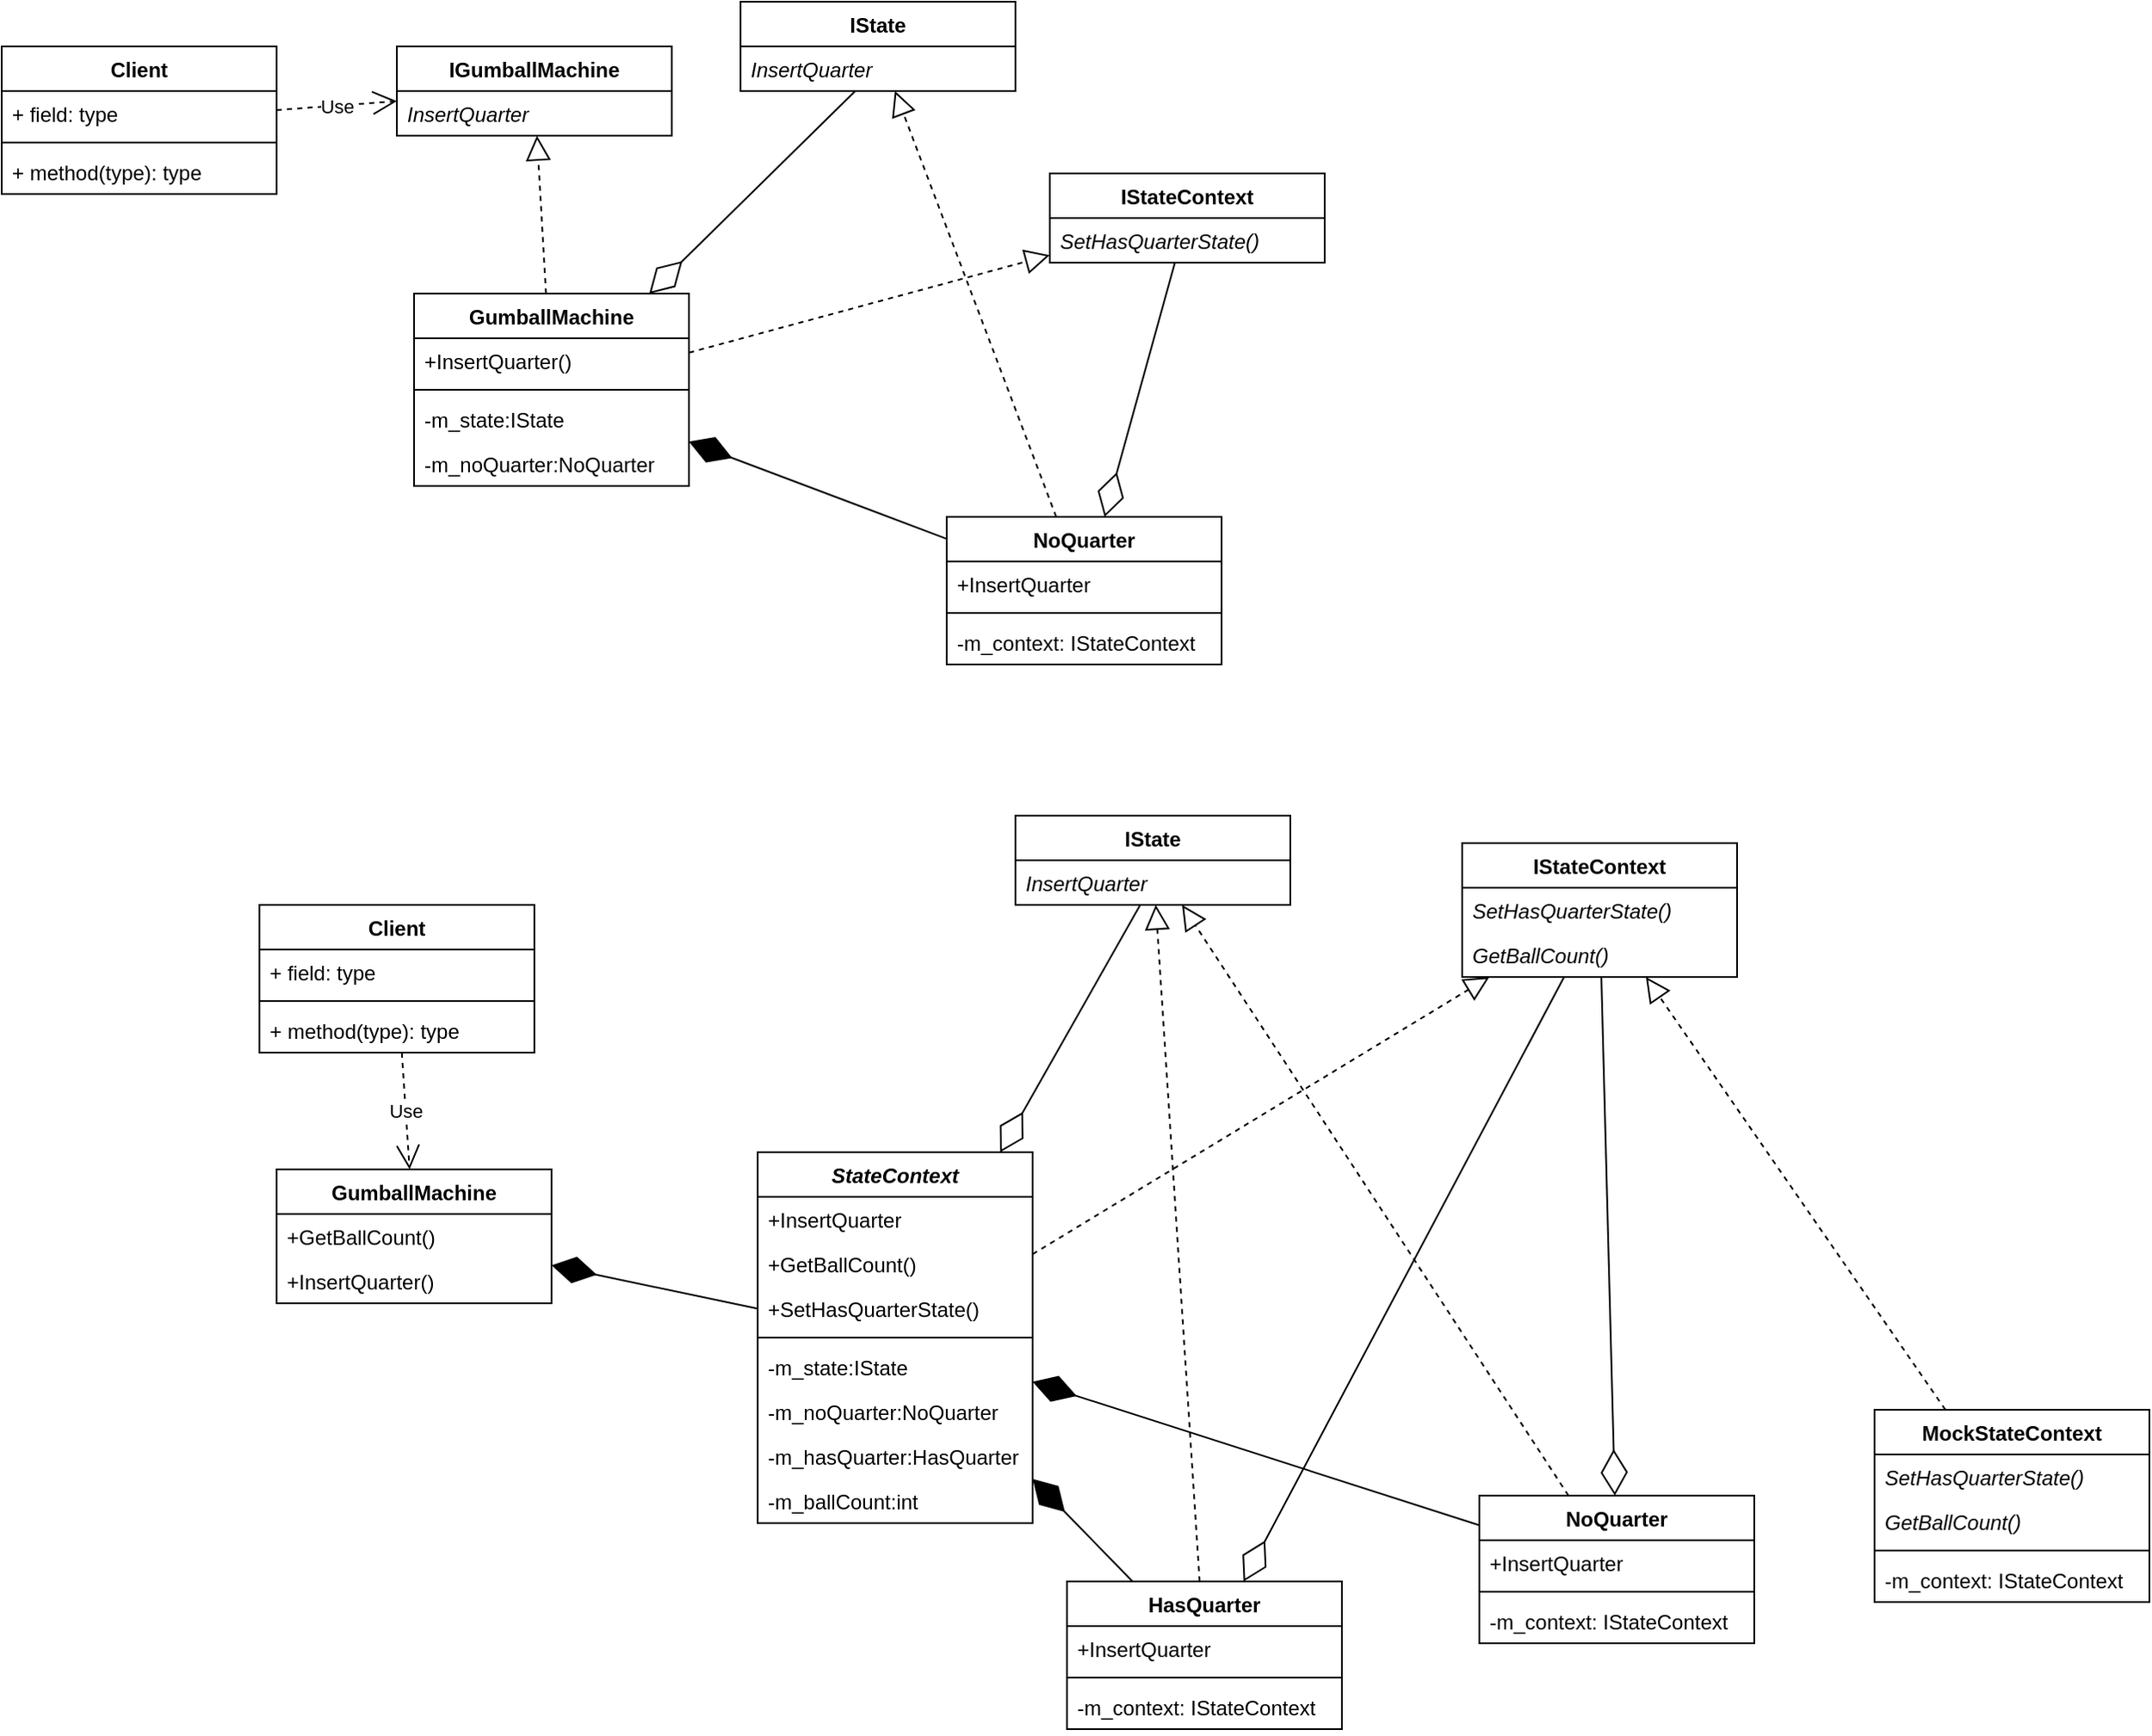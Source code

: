 <mxfile version="14.1.8" type="device"><diagram id="rxvdKz0c4QP8sqqqFF_v" name="Страница 1"><mxGraphModel dx="1406" dy="796" grid="1" gridSize="10" guides="1" tooltips="1" connect="1" arrows="1" fold="1" page="1" pageScale="1" pageWidth="827" pageHeight="1169" math="0" shadow="0"><root><mxCell id="0"/><mxCell id="1" parent="0"/><mxCell id="9Ryo5T8VCjKp1yvPxfT3-1" value="GumballMachine" style="swimlane;fontStyle=1;align=center;verticalAlign=top;childLayout=stackLayout;horizontal=1;startSize=26;horizontalStack=0;resizeParent=1;resizeParentMax=0;resizeLast=0;collapsible=1;marginBottom=0;" vertex="1" parent="1"><mxGeometry x="330" y="360" width="160" height="112" as="geometry"/></mxCell><mxCell id="9Ryo5T8VCjKp1yvPxfT3-2" value="+InsertQuarter()" style="text;strokeColor=none;fillColor=none;align=left;verticalAlign=top;spacingLeft=4;spacingRight=4;overflow=hidden;rotatable=0;points=[[0,0.5],[1,0.5]];portConstraint=eastwest;" vertex="1" parent="9Ryo5T8VCjKp1yvPxfT3-1"><mxGeometry y="26" width="160" height="26" as="geometry"/></mxCell><mxCell id="9Ryo5T8VCjKp1yvPxfT3-3" value="" style="line;strokeWidth=1;fillColor=none;align=left;verticalAlign=middle;spacingTop=-1;spacingLeft=3;spacingRight=3;rotatable=0;labelPosition=right;points=[];portConstraint=eastwest;" vertex="1" parent="9Ryo5T8VCjKp1yvPxfT3-1"><mxGeometry y="52" width="160" height="8" as="geometry"/></mxCell><mxCell id="9Ryo5T8VCjKp1yvPxfT3-4" value="-m_state:IState" style="text;strokeColor=none;fillColor=none;align=left;verticalAlign=top;spacingLeft=4;spacingRight=4;overflow=hidden;rotatable=0;points=[[0,0.5],[1,0.5]];portConstraint=eastwest;" vertex="1" parent="9Ryo5T8VCjKp1yvPxfT3-1"><mxGeometry y="60" width="160" height="26" as="geometry"/></mxCell><mxCell id="9Ryo5T8VCjKp1yvPxfT3-15" value="-m_noQuarter:NoQuarter" style="text;strokeColor=none;fillColor=none;align=left;verticalAlign=top;spacingLeft=4;spacingRight=4;overflow=hidden;rotatable=0;points=[[0,0.5],[1,0.5]];portConstraint=eastwest;" vertex="1" parent="9Ryo5T8VCjKp1yvPxfT3-1"><mxGeometry y="86" width="160" height="26" as="geometry"/></mxCell><mxCell id="9Ryo5T8VCjKp1yvPxfT3-5" value="IState" style="swimlane;fontStyle=1;align=center;verticalAlign=top;childLayout=stackLayout;horizontal=1;startSize=26;horizontalStack=0;resizeParent=1;resizeParentMax=0;resizeLast=0;collapsible=1;marginBottom=0;" vertex="1" parent="1"><mxGeometry x="520" y="190" width="160" height="52" as="geometry"/></mxCell><mxCell id="9Ryo5T8VCjKp1yvPxfT3-6" value="InsertQuarter" style="text;strokeColor=none;fillColor=none;align=left;verticalAlign=top;spacingLeft=4;spacingRight=4;overflow=hidden;rotatable=0;points=[[0,0.5],[1,0.5]];portConstraint=eastwest;fontStyle=2" vertex="1" parent="9Ryo5T8VCjKp1yvPxfT3-5"><mxGeometry y="26" width="160" height="26" as="geometry"/></mxCell><mxCell id="9Ryo5T8VCjKp1yvPxfT3-9" value="" style="endArrow=diamondThin;endFill=0;endSize=24;html=1;" edge="1" parent="1" source="9Ryo5T8VCjKp1yvPxfT3-6" target="9Ryo5T8VCjKp1yvPxfT3-1"><mxGeometry width="160" relative="1" as="geometry"><mxPoint x="350" y="510" as="sourcePoint"/><mxPoint x="510" y="510" as="targetPoint"/></mxGeometry></mxCell><mxCell id="9Ryo5T8VCjKp1yvPxfT3-10" value="NoQuarter" style="swimlane;fontStyle=1;align=center;verticalAlign=top;childLayout=stackLayout;horizontal=1;startSize=26;horizontalStack=0;resizeParent=1;resizeParentMax=0;resizeLast=0;collapsible=1;marginBottom=0;" vertex="1" parent="1"><mxGeometry x="640" y="490" width="160" height="86" as="geometry"/></mxCell><mxCell id="9Ryo5T8VCjKp1yvPxfT3-14" value="+InsertQuarter" style="text;strokeColor=none;fillColor=none;align=left;verticalAlign=top;spacingLeft=4;spacingRight=4;overflow=hidden;rotatable=0;points=[[0,0.5],[1,0.5]];portConstraint=eastwest;fontStyle=0" vertex="1" parent="9Ryo5T8VCjKp1yvPxfT3-10"><mxGeometry y="26" width="160" height="26" as="geometry"/></mxCell><mxCell id="9Ryo5T8VCjKp1yvPxfT3-12" value="" style="line;strokeWidth=1;fillColor=none;align=left;verticalAlign=middle;spacingTop=-1;spacingLeft=3;spacingRight=3;rotatable=0;labelPosition=right;points=[];portConstraint=eastwest;" vertex="1" parent="9Ryo5T8VCjKp1yvPxfT3-10"><mxGeometry y="52" width="160" height="8" as="geometry"/></mxCell><mxCell id="9Ryo5T8VCjKp1yvPxfT3-13" value="-m_context: IStateContext" style="text;strokeColor=none;fillColor=none;align=left;verticalAlign=top;spacingLeft=4;spacingRight=4;overflow=hidden;rotatable=0;points=[[0,0.5],[1,0.5]];portConstraint=eastwest;" vertex="1" parent="9Ryo5T8VCjKp1yvPxfT3-10"><mxGeometry y="60" width="160" height="26" as="geometry"/></mxCell><mxCell id="9Ryo5T8VCjKp1yvPxfT3-16" value="" style="endArrow=diamondThin;endFill=1;endSize=24;html=1;" edge="1" parent="1" source="9Ryo5T8VCjKp1yvPxfT3-10" target="9Ryo5T8VCjKp1yvPxfT3-1"><mxGeometry width="160" relative="1" as="geometry"><mxPoint x="260" y="510" as="sourcePoint"/><mxPoint x="420" y="510" as="targetPoint"/></mxGeometry></mxCell><mxCell id="9Ryo5T8VCjKp1yvPxfT3-17" value="IStateContext" style="swimlane;fontStyle=1;align=center;verticalAlign=top;childLayout=stackLayout;horizontal=1;startSize=26;horizontalStack=0;resizeParent=1;resizeParentMax=0;resizeLast=0;collapsible=1;marginBottom=0;" vertex="1" parent="1"><mxGeometry x="700" y="290" width="160" height="52" as="geometry"/></mxCell><mxCell id="9Ryo5T8VCjKp1yvPxfT3-18" value="SetHasQuarterState()" style="text;strokeColor=none;fillColor=none;align=left;verticalAlign=top;spacingLeft=4;spacingRight=4;overflow=hidden;rotatable=0;points=[[0,0.5],[1,0.5]];portConstraint=eastwest;fontStyle=2" vertex="1" parent="9Ryo5T8VCjKp1yvPxfT3-17"><mxGeometry y="26" width="160" height="26" as="geometry"/></mxCell><mxCell id="9Ryo5T8VCjKp1yvPxfT3-21" value="" style="endArrow=block;dashed=1;endFill=0;endSize=12;html=1;" edge="1" parent="1" source="9Ryo5T8VCjKp1yvPxfT3-10" target="9Ryo5T8VCjKp1yvPxfT3-5"><mxGeometry width="160" relative="1" as="geometry"><mxPoint x="350" y="530" as="sourcePoint"/><mxPoint x="510" y="530" as="targetPoint"/></mxGeometry></mxCell><mxCell id="9Ryo5T8VCjKp1yvPxfT3-22" value="" style="endArrow=diamondThin;endFill=0;endSize=24;html=1;" edge="1" parent="1" source="9Ryo5T8VCjKp1yvPxfT3-17" target="9Ryo5T8VCjKp1yvPxfT3-10"><mxGeometry width="160" relative="1" as="geometry"><mxPoint x="590" y="420" as="sourcePoint"/><mxPoint x="750" y="420" as="targetPoint"/></mxGeometry></mxCell><mxCell id="9Ryo5T8VCjKp1yvPxfT3-23" value="Client" style="swimlane;fontStyle=1;align=center;verticalAlign=top;childLayout=stackLayout;horizontal=1;startSize=26;horizontalStack=0;resizeParent=1;resizeParentMax=0;resizeLast=0;collapsible=1;marginBottom=0;" vertex="1" parent="1"><mxGeometry x="90" y="216" width="160" height="86" as="geometry"/></mxCell><mxCell id="9Ryo5T8VCjKp1yvPxfT3-24" value="+ field: type" style="text;strokeColor=none;fillColor=none;align=left;verticalAlign=top;spacingLeft=4;spacingRight=4;overflow=hidden;rotatable=0;points=[[0,0.5],[1,0.5]];portConstraint=eastwest;" vertex="1" parent="9Ryo5T8VCjKp1yvPxfT3-23"><mxGeometry y="26" width="160" height="26" as="geometry"/></mxCell><mxCell id="9Ryo5T8VCjKp1yvPxfT3-25" value="" style="line;strokeWidth=1;fillColor=none;align=left;verticalAlign=middle;spacingTop=-1;spacingLeft=3;spacingRight=3;rotatable=0;labelPosition=right;points=[];portConstraint=eastwest;" vertex="1" parent="9Ryo5T8VCjKp1yvPxfT3-23"><mxGeometry y="52" width="160" height="8" as="geometry"/></mxCell><mxCell id="9Ryo5T8VCjKp1yvPxfT3-26" value="+ method(type): type" style="text;strokeColor=none;fillColor=none;align=left;verticalAlign=top;spacingLeft=4;spacingRight=4;overflow=hidden;rotatable=0;points=[[0,0.5],[1,0.5]];portConstraint=eastwest;" vertex="1" parent="9Ryo5T8VCjKp1yvPxfT3-23"><mxGeometry y="60" width="160" height="26" as="geometry"/></mxCell><mxCell id="9Ryo5T8VCjKp1yvPxfT3-27" value="Use" style="endArrow=open;endSize=12;dashed=1;html=1;" edge="1" parent="1" source="9Ryo5T8VCjKp1yvPxfT3-23" target="9Ryo5T8VCjKp1yvPxfT3-30"><mxGeometry width="160" relative="1" as="geometry"><mxPoint x="230" y="230" as="sourcePoint"/><mxPoint x="390" y="230" as="targetPoint"/></mxGeometry></mxCell><mxCell id="9Ryo5T8VCjKp1yvPxfT3-28" value="" style="endArrow=block;dashed=1;endFill=0;endSize=12;html=1;" edge="1" parent="1" source="9Ryo5T8VCjKp1yvPxfT3-1" target="9Ryo5T8VCjKp1yvPxfT3-17"><mxGeometry width="160" relative="1" as="geometry"><mxPoint x="530" y="400" as="sourcePoint"/><mxPoint x="690" y="400" as="targetPoint"/></mxGeometry></mxCell><mxCell id="9Ryo5T8VCjKp1yvPxfT3-30" value="IGumballMachine" style="swimlane;fontStyle=1;align=center;verticalAlign=top;childLayout=stackLayout;horizontal=1;startSize=26;horizontalStack=0;resizeParent=1;resizeParentMax=0;resizeLast=0;collapsible=1;marginBottom=0;" vertex="1" parent="1"><mxGeometry x="320" y="216" width="160" height="52" as="geometry"/></mxCell><mxCell id="9Ryo5T8VCjKp1yvPxfT3-31" value="InsertQuarter" style="text;strokeColor=none;fillColor=none;align=left;verticalAlign=top;spacingLeft=4;spacingRight=4;overflow=hidden;rotatable=0;points=[[0,0.5],[1,0.5]];portConstraint=eastwest;fontStyle=2" vertex="1" parent="9Ryo5T8VCjKp1yvPxfT3-30"><mxGeometry y="26" width="160" height="26" as="geometry"/></mxCell><mxCell id="9Ryo5T8VCjKp1yvPxfT3-32" value="" style="endArrow=block;dashed=1;endFill=0;endSize=12;html=1;" edge="1" parent="1" source="9Ryo5T8VCjKp1yvPxfT3-1" target="9Ryo5T8VCjKp1yvPxfT3-30"><mxGeometry width="160" relative="1" as="geometry"><mxPoint x="530" y="400" as="sourcePoint"/><mxPoint x="690" y="400" as="targetPoint"/></mxGeometry></mxCell><mxCell id="9Ryo5T8VCjKp1yvPxfT3-33" value="GumballMachine" style="swimlane;fontStyle=1;align=center;verticalAlign=top;childLayout=stackLayout;horizontal=1;startSize=26;horizontalStack=0;resizeParent=1;resizeParentMax=0;resizeLast=0;collapsible=1;marginBottom=0;" vertex="1" parent="1"><mxGeometry x="250" y="870" width="160" height="78" as="geometry"/></mxCell><mxCell id="9Ryo5T8VCjKp1yvPxfT3-79" value="+GetBallCount()" style="text;strokeColor=none;fillColor=none;align=left;verticalAlign=top;spacingLeft=4;spacingRight=4;overflow=hidden;rotatable=0;points=[[0,0.5],[1,0.5]];portConstraint=eastwest;fontStyle=0" vertex="1" parent="9Ryo5T8VCjKp1yvPxfT3-33"><mxGeometry y="26" width="160" height="26" as="geometry"/></mxCell><mxCell id="9Ryo5T8VCjKp1yvPxfT3-34" value="+InsertQuarter()" style="text;strokeColor=none;fillColor=none;align=left;verticalAlign=top;spacingLeft=4;spacingRight=4;overflow=hidden;rotatable=0;points=[[0,0.5],[1,0.5]];portConstraint=eastwest;" vertex="1" parent="9Ryo5T8VCjKp1yvPxfT3-33"><mxGeometry y="52" width="160" height="26" as="geometry"/></mxCell><mxCell id="9Ryo5T8VCjKp1yvPxfT3-38" value="IState" style="swimlane;fontStyle=1;align=center;verticalAlign=top;childLayout=stackLayout;horizontal=1;startSize=26;horizontalStack=0;resizeParent=1;resizeParentMax=0;resizeLast=0;collapsible=1;marginBottom=0;" vertex="1" parent="1"><mxGeometry x="680" y="664" width="160" height="52" as="geometry"/></mxCell><mxCell id="9Ryo5T8VCjKp1yvPxfT3-39" value="InsertQuarter" style="text;strokeColor=none;fillColor=none;align=left;verticalAlign=top;spacingLeft=4;spacingRight=4;overflow=hidden;rotatable=0;points=[[0,0.5],[1,0.5]];portConstraint=eastwest;fontStyle=2" vertex="1" parent="9Ryo5T8VCjKp1yvPxfT3-38"><mxGeometry y="26" width="160" height="26" as="geometry"/></mxCell><mxCell id="9Ryo5T8VCjKp1yvPxfT3-40" value="" style="endArrow=diamondThin;endFill=0;endSize=24;html=1;" edge="1" source="9Ryo5T8VCjKp1yvPxfT3-39" target="9Ryo5T8VCjKp1yvPxfT3-60" parent="1"><mxGeometry width="160" relative="1" as="geometry"><mxPoint x="500" y="1010" as="sourcePoint"/><mxPoint x="660" y="1010" as="targetPoint"/></mxGeometry></mxCell><mxCell id="9Ryo5T8VCjKp1yvPxfT3-41" value="NoQuarter" style="swimlane;fontStyle=1;align=center;verticalAlign=top;childLayout=stackLayout;horizontal=1;startSize=26;horizontalStack=0;resizeParent=1;resizeParentMax=0;resizeLast=0;collapsible=1;marginBottom=0;" vertex="1" parent="1"><mxGeometry x="950" y="1060" width="160" height="86" as="geometry"/></mxCell><mxCell id="9Ryo5T8VCjKp1yvPxfT3-42" value="+InsertQuarter" style="text;strokeColor=none;fillColor=none;align=left;verticalAlign=top;spacingLeft=4;spacingRight=4;overflow=hidden;rotatable=0;points=[[0,0.5],[1,0.5]];portConstraint=eastwest;fontStyle=0" vertex="1" parent="9Ryo5T8VCjKp1yvPxfT3-41"><mxGeometry y="26" width="160" height="26" as="geometry"/></mxCell><mxCell id="9Ryo5T8VCjKp1yvPxfT3-43" value="" style="line;strokeWidth=1;fillColor=none;align=left;verticalAlign=middle;spacingTop=-1;spacingLeft=3;spacingRight=3;rotatable=0;labelPosition=right;points=[];portConstraint=eastwest;" vertex="1" parent="9Ryo5T8VCjKp1yvPxfT3-41"><mxGeometry y="52" width="160" height="8" as="geometry"/></mxCell><mxCell id="9Ryo5T8VCjKp1yvPxfT3-44" value="-m_context: IStateContext" style="text;strokeColor=none;fillColor=none;align=left;verticalAlign=top;spacingLeft=4;spacingRight=4;overflow=hidden;rotatable=0;points=[[0,0.5],[1,0.5]];portConstraint=eastwest;" vertex="1" parent="9Ryo5T8VCjKp1yvPxfT3-41"><mxGeometry y="60" width="160" height="26" as="geometry"/></mxCell><mxCell id="9Ryo5T8VCjKp1yvPxfT3-45" value="" style="endArrow=diamondThin;endFill=1;endSize=24;html=1;" edge="1" source="9Ryo5T8VCjKp1yvPxfT3-41" target="9Ryo5T8VCjKp1yvPxfT3-60" parent="1"><mxGeometry width="160" relative="1" as="geometry"><mxPoint x="410" y="1010" as="sourcePoint"/><mxPoint x="570" y="1010" as="targetPoint"/></mxGeometry></mxCell><mxCell id="9Ryo5T8VCjKp1yvPxfT3-46" value="IStateContext" style="swimlane;fontStyle=1;align=center;verticalAlign=top;childLayout=stackLayout;horizontal=1;startSize=26;horizontalStack=0;resizeParent=1;resizeParentMax=0;resizeLast=0;collapsible=1;marginBottom=0;" vertex="1" parent="1"><mxGeometry x="940" y="680" width="160" height="78" as="geometry"/></mxCell><mxCell id="9Ryo5T8VCjKp1yvPxfT3-47" value="SetHasQuarterState()" style="text;strokeColor=none;fillColor=none;align=left;verticalAlign=top;spacingLeft=4;spacingRight=4;overflow=hidden;rotatable=0;points=[[0,0.5],[1,0.5]];portConstraint=eastwest;fontStyle=2" vertex="1" parent="9Ryo5T8VCjKp1yvPxfT3-46"><mxGeometry y="26" width="160" height="26" as="geometry"/></mxCell><mxCell id="9Ryo5T8VCjKp1yvPxfT3-76" value="GetBallCount()" style="text;strokeColor=none;fillColor=none;align=left;verticalAlign=top;spacingLeft=4;spacingRight=4;overflow=hidden;rotatable=0;points=[[0,0.5],[1,0.5]];portConstraint=eastwest;fontStyle=2" vertex="1" parent="9Ryo5T8VCjKp1yvPxfT3-46"><mxGeometry y="52" width="160" height="26" as="geometry"/></mxCell><mxCell id="9Ryo5T8VCjKp1yvPxfT3-48" value="" style="endArrow=block;dashed=1;endFill=0;endSize=12;html=1;" edge="1" source="9Ryo5T8VCjKp1yvPxfT3-41" target="9Ryo5T8VCjKp1yvPxfT3-38" parent="1"><mxGeometry width="160" relative="1" as="geometry"><mxPoint x="500" y="1030" as="sourcePoint"/><mxPoint x="660" y="1030" as="targetPoint"/></mxGeometry></mxCell><mxCell id="9Ryo5T8VCjKp1yvPxfT3-49" value="" style="endArrow=diamondThin;endFill=0;endSize=24;html=1;" edge="1" source="9Ryo5T8VCjKp1yvPxfT3-46" target="9Ryo5T8VCjKp1yvPxfT3-41" parent="1"><mxGeometry width="160" relative="1" as="geometry"><mxPoint x="740" y="920" as="sourcePoint"/><mxPoint x="900" y="920" as="targetPoint"/></mxGeometry></mxCell><mxCell id="9Ryo5T8VCjKp1yvPxfT3-50" value="Client" style="swimlane;fontStyle=1;align=center;verticalAlign=top;childLayout=stackLayout;horizontal=1;startSize=26;horizontalStack=0;resizeParent=1;resizeParentMax=0;resizeLast=0;collapsible=1;marginBottom=0;" vertex="1" parent="1"><mxGeometry x="240" y="716" width="160" height="86" as="geometry"/></mxCell><mxCell id="9Ryo5T8VCjKp1yvPxfT3-51" value="+ field: type" style="text;strokeColor=none;fillColor=none;align=left;verticalAlign=top;spacingLeft=4;spacingRight=4;overflow=hidden;rotatable=0;points=[[0,0.5],[1,0.5]];portConstraint=eastwest;" vertex="1" parent="9Ryo5T8VCjKp1yvPxfT3-50"><mxGeometry y="26" width="160" height="26" as="geometry"/></mxCell><mxCell id="9Ryo5T8VCjKp1yvPxfT3-52" value="" style="line;strokeWidth=1;fillColor=none;align=left;verticalAlign=middle;spacingTop=-1;spacingLeft=3;spacingRight=3;rotatable=0;labelPosition=right;points=[];portConstraint=eastwest;" vertex="1" parent="9Ryo5T8VCjKp1yvPxfT3-50"><mxGeometry y="52" width="160" height="8" as="geometry"/></mxCell><mxCell id="9Ryo5T8VCjKp1yvPxfT3-53" value="+ method(type): type" style="text;strokeColor=none;fillColor=none;align=left;verticalAlign=top;spacingLeft=4;spacingRight=4;overflow=hidden;rotatable=0;points=[[0,0.5],[1,0.5]];portConstraint=eastwest;" vertex="1" parent="9Ryo5T8VCjKp1yvPxfT3-50"><mxGeometry y="60" width="160" height="26" as="geometry"/></mxCell><mxCell id="9Ryo5T8VCjKp1yvPxfT3-54" value="Use" style="endArrow=open;endSize=12;dashed=1;html=1;" edge="1" source="9Ryo5T8VCjKp1yvPxfT3-50" target="9Ryo5T8VCjKp1yvPxfT3-33" parent="1"><mxGeometry width="160" relative="1" as="geometry"><mxPoint x="380" y="730" as="sourcePoint"/><mxPoint x="470" y="747.913" as="targetPoint"/></mxGeometry></mxCell><mxCell id="9Ryo5T8VCjKp1yvPxfT3-60" value="StateContext" style="swimlane;fontStyle=3;align=center;verticalAlign=top;childLayout=stackLayout;horizontal=1;startSize=26;horizontalStack=0;resizeParent=1;resizeParentMax=0;resizeLast=0;collapsible=1;marginBottom=0;" vertex="1" parent="1"><mxGeometry x="530" y="860" width="160" height="216" as="geometry"/></mxCell><mxCell id="9Ryo5T8VCjKp1yvPxfT3-75" value="+InsertQuarter" style="text;strokeColor=none;fillColor=none;align=left;verticalAlign=top;spacingLeft=4;spacingRight=4;overflow=hidden;rotatable=0;points=[[0,0.5],[1,0.5]];portConstraint=eastwest;fontStyle=0" vertex="1" parent="9Ryo5T8VCjKp1yvPxfT3-60"><mxGeometry y="26" width="160" height="26" as="geometry"/></mxCell><mxCell id="9Ryo5T8VCjKp1yvPxfT3-78" value="+GetBallCount()" style="text;strokeColor=none;fillColor=none;align=left;verticalAlign=top;spacingLeft=4;spacingRight=4;overflow=hidden;rotatable=0;points=[[0,0.5],[1,0.5]];portConstraint=eastwest;fontStyle=0" vertex="1" parent="9Ryo5T8VCjKp1yvPxfT3-60"><mxGeometry y="52" width="160" height="26" as="geometry"/></mxCell><mxCell id="9Ryo5T8VCjKp1yvPxfT3-65" value="+SetHasQuarterState()" style="text;strokeColor=none;fillColor=none;align=left;verticalAlign=top;spacingLeft=4;spacingRight=4;overflow=hidden;rotatable=0;points=[[0,0.5],[1,0.5]];portConstraint=eastwest;fontStyle=0" vertex="1" parent="9Ryo5T8VCjKp1yvPxfT3-60"><mxGeometry y="78" width="160" height="26" as="geometry"/></mxCell><mxCell id="9Ryo5T8VCjKp1yvPxfT3-62" value="" style="line;strokeWidth=1;fillColor=none;align=left;verticalAlign=middle;spacingTop=-1;spacingLeft=3;spacingRight=3;rotatable=0;labelPosition=right;points=[];portConstraint=eastwest;" vertex="1" parent="9Ryo5T8VCjKp1yvPxfT3-60"><mxGeometry y="104" width="160" height="8" as="geometry"/></mxCell><mxCell id="9Ryo5T8VCjKp1yvPxfT3-36" value="-m_state:IState" style="text;strokeColor=none;fillColor=none;align=left;verticalAlign=top;spacingLeft=4;spacingRight=4;overflow=hidden;rotatable=0;points=[[0,0.5],[1,0.5]];portConstraint=eastwest;" vertex="1" parent="9Ryo5T8VCjKp1yvPxfT3-60"><mxGeometry y="112" width="160" height="26" as="geometry"/></mxCell><mxCell id="9Ryo5T8VCjKp1yvPxfT3-37" value="-m_noQuarter:NoQuarter" style="text;strokeColor=none;fillColor=none;align=left;verticalAlign=top;spacingLeft=4;spacingRight=4;overflow=hidden;rotatable=0;points=[[0,0.5],[1,0.5]];portConstraint=eastwest;" vertex="1" parent="9Ryo5T8VCjKp1yvPxfT3-60"><mxGeometry y="138" width="160" height="26" as="geometry"/></mxCell><mxCell id="9Ryo5T8VCjKp1yvPxfT3-71" value="-m_hasQuarter:HasQuarter" style="text;strokeColor=none;fillColor=none;align=left;verticalAlign=top;spacingLeft=4;spacingRight=4;overflow=hidden;rotatable=0;points=[[0,0.5],[1,0.5]];portConstraint=eastwest;" vertex="1" parent="9Ryo5T8VCjKp1yvPxfT3-60"><mxGeometry y="164" width="160" height="26" as="geometry"/></mxCell><mxCell id="9Ryo5T8VCjKp1yvPxfT3-77" value="-m_ballCount:int" style="text;strokeColor=none;fillColor=none;align=left;verticalAlign=top;spacingLeft=4;spacingRight=4;overflow=hidden;rotatable=0;points=[[0,0.5],[1,0.5]];portConstraint=eastwest;" vertex="1" parent="9Ryo5T8VCjKp1yvPxfT3-60"><mxGeometry y="190" width="160" height="26" as="geometry"/></mxCell><mxCell id="9Ryo5T8VCjKp1yvPxfT3-64" value="" style="endArrow=block;dashed=1;endFill=0;endSize=12;html=1;" edge="1" parent="1" source="9Ryo5T8VCjKp1yvPxfT3-60" target="9Ryo5T8VCjKp1yvPxfT3-46"><mxGeometry width="160" relative="1" as="geometry"><mxPoint x="760" y="800" as="sourcePoint"/><mxPoint x="920" y="800" as="targetPoint"/></mxGeometry></mxCell><mxCell id="9Ryo5T8VCjKp1yvPxfT3-66" value="HasQuarter" style="swimlane;fontStyle=1;align=center;verticalAlign=top;childLayout=stackLayout;horizontal=1;startSize=26;horizontalStack=0;resizeParent=1;resizeParentMax=0;resizeLast=0;collapsible=1;marginBottom=0;" vertex="1" parent="1"><mxGeometry x="710" y="1110" width="160" height="86" as="geometry"/></mxCell><mxCell id="9Ryo5T8VCjKp1yvPxfT3-67" value="+InsertQuarter" style="text;strokeColor=none;fillColor=none;align=left;verticalAlign=top;spacingLeft=4;spacingRight=4;overflow=hidden;rotatable=0;points=[[0,0.5],[1,0.5]];portConstraint=eastwest;fontStyle=0" vertex="1" parent="9Ryo5T8VCjKp1yvPxfT3-66"><mxGeometry y="26" width="160" height="26" as="geometry"/></mxCell><mxCell id="9Ryo5T8VCjKp1yvPxfT3-68" value="" style="line;strokeWidth=1;fillColor=none;align=left;verticalAlign=middle;spacingTop=-1;spacingLeft=3;spacingRight=3;rotatable=0;labelPosition=right;points=[];portConstraint=eastwest;" vertex="1" parent="9Ryo5T8VCjKp1yvPxfT3-66"><mxGeometry y="52" width="160" height="8" as="geometry"/></mxCell><mxCell id="9Ryo5T8VCjKp1yvPxfT3-69" value="-m_context: IStateContext" style="text;strokeColor=none;fillColor=none;align=left;verticalAlign=top;spacingLeft=4;spacingRight=4;overflow=hidden;rotatable=0;points=[[0,0.5],[1,0.5]];portConstraint=eastwest;" vertex="1" parent="9Ryo5T8VCjKp1yvPxfT3-66"><mxGeometry y="60" width="160" height="26" as="geometry"/></mxCell><mxCell id="9Ryo5T8VCjKp1yvPxfT3-70" value="" style="endArrow=block;dashed=1;endFill=0;endSize=12;html=1;" edge="1" parent="1" source="9Ryo5T8VCjKp1yvPxfT3-66" target="9Ryo5T8VCjKp1yvPxfT3-38"><mxGeometry width="160" relative="1" as="geometry"><mxPoint x="760" y="800" as="sourcePoint"/><mxPoint x="920" y="800" as="targetPoint"/></mxGeometry></mxCell><mxCell id="9Ryo5T8VCjKp1yvPxfT3-73" value="" style="endArrow=diamondThin;endFill=1;endSize=24;html=1;" edge="1" parent="1" source="9Ryo5T8VCjKp1yvPxfT3-66" target="9Ryo5T8VCjKp1yvPxfT3-60"><mxGeometry width="160" relative="1" as="geometry"><mxPoint x="410" y="1010" as="sourcePoint"/><mxPoint x="570" y="1010" as="targetPoint"/></mxGeometry></mxCell><mxCell id="9Ryo5T8VCjKp1yvPxfT3-74" value="" style="endArrow=diamondThin;endFill=1;endSize=24;html=1;" edge="1" parent="1" source="9Ryo5T8VCjKp1yvPxfT3-60" target="9Ryo5T8VCjKp1yvPxfT3-33"><mxGeometry width="160" relative="1" as="geometry"><mxPoint x="410" y="1010" as="sourcePoint"/><mxPoint x="570" y="1010" as="targetPoint"/></mxGeometry></mxCell><mxCell id="9Ryo5T8VCjKp1yvPxfT3-80" value="" style="endArrow=diamondThin;endFill=0;endSize=24;html=1;" edge="1" parent="1" source="9Ryo5T8VCjKp1yvPxfT3-46" target="9Ryo5T8VCjKp1yvPxfT3-66"><mxGeometry width="160" relative="1" as="geometry"><mxPoint x="740" y="920" as="sourcePoint"/><mxPoint x="900" y="920" as="targetPoint"/></mxGeometry></mxCell><mxCell id="9Ryo5T8VCjKp1yvPxfT3-81" value="MockStateContext" style="swimlane;fontStyle=1;align=center;verticalAlign=top;childLayout=stackLayout;horizontal=1;startSize=26;horizontalStack=0;resizeParent=1;resizeParentMax=0;resizeLast=0;collapsible=1;marginBottom=0;" vertex="1" parent="1"><mxGeometry x="1180" y="1010" width="160" height="112" as="geometry"/></mxCell><mxCell id="9Ryo5T8VCjKp1yvPxfT3-87" value="SetHasQuarterState()" style="text;strokeColor=none;fillColor=none;align=left;verticalAlign=top;spacingLeft=4;spacingRight=4;overflow=hidden;rotatable=0;points=[[0,0.5],[1,0.5]];portConstraint=eastwest;fontStyle=2" vertex="1" parent="9Ryo5T8VCjKp1yvPxfT3-81"><mxGeometry y="26" width="160" height="26" as="geometry"/></mxCell><mxCell id="9Ryo5T8VCjKp1yvPxfT3-86" value="GetBallCount()" style="text;strokeColor=none;fillColor=none;align=left;verticalAlign=top;spacingLeft=4;spacingRight=4;overflow=hidden;rotatable=0;points=[[0,0.5],[1,0.5]];portConstraint=eastwest;fontStyle=2" vertex="1" parent="9Ryo5T8VCjKp1yvPxfT3-81"><mxGeometry y="52" width="160" height="26" as="geometry"/></mxCell><mxCell id="9Ryo5T8VCjKp1yvPxfT3-83" value="" style="line;strokeWidth=1;fillColor=none;align=left;verticalAlign=middle;spacingTop=-1;spacingLeft=3;spacingRight=3;rotatable=0;labelPosition=right;points=[];portConstraint=eastwest;" vertex="1" parent="9Ryo5T8VCjKp1yvPxfT3-81"><mxGeometry y="78" width="160" height="8" as="geometry"/></mxCell><mxCell id="9Ryo5T8VCjKp1yvPxfT3-84" value="-m_context: IStateContext" style="text;strokeColor=none;fillColor=none;align=left;verticalAlign=top;spacingLeft=4;spacingRight=4;overflow=hidden;rotatable=0;points=[[0,0.5],[1,0.5]];portConstraint=eastwest;" vertex="1" parent="9Ryo5T8VCjKp1yvPxfT3-81"><mxGeometry y="86" width="160" height="26" as="geometry"/></mxCell><mxCell id="9Ryo5T8VCjKp1yvPxfT3-85" value="" style="endArrow=block;dashed=1;endFill=0;endSize=12;html=1;" edge="1" parent="1" source="9Ryo5T8VCjKp1yvPxfT3-81" target="9Ryo5T8VCjKp1yvPxfT3-46"><mxGeometry width="160" relative="1" as="geometry"><mxPoint x="760" y="800" as="sourcePoint"/><mxPoint x="920" y="800" as="targetPoint"/></mxGeometry></mxCell></root></mxGraphModel></diagram></mxfile>